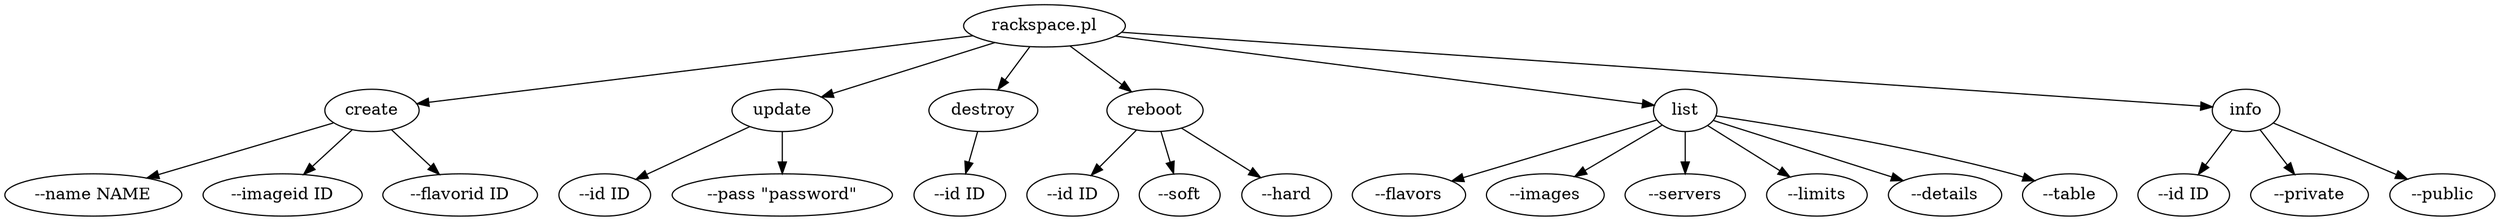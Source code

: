 digraph G {

  // rackspace COMMANDs:
  "rackspace.pl" -> "cmd_create";
  "rackspace.pl" -> "cmd_update";
  "rackspace.pl" -> "cmd_destroy";
  "rackspace.pl" -> "cmd_reboot";
  "rackspace.pl" -> "cmd_list";
  "rackspace.pl" -> "cmd_info";

  // rackspace REBOOT --opts
  "cmd_reboot" -> "cmd_reboot_opt_id";
  "cmd_reboot" -> "cmd_reboot_opt_soft";
  "cmd_reboot" -> "cmd_reboot_opt_hard";

  // rackspace DESTROY --opts
  "cmd_destroy" -> "cmd_destroy_opt_id";

  // rackspace CREATE --opts
  "cmd_create" -> "cmd_create_opt_name";
  "cmd_create" -> "cmd_create_opt_imageid";
  "cmd_create" -> "cmd_create_opt_flavorid";

  // rackspace UPDATE --opts
  "cmd_update" -> "cmd_update_opt_id";
  "cmd_update" -> "cmd_update_opt_adminpass";

  // rackspace LIST --opts
  "cmd_list" -> "cmd_list_flavors";
  "cmd_list" -> "cmd_list_images";
  "cmd_list" -> "cmd_list_servers";
  "cmd_list" -> "cmd_list_limits";
  "cmd_list" -> "cmd_list_opt_details";
  "cmd_list" -> "cmd_list_opt_table";

  // rackspace INFO --opts
  "cmd_info" -> "cmd_info_id";
  "cmd_info" -> "cmd_info_private";
  "cmd_info" -> "cmd_info_public";

  cmd_create [label="create"];
  cmd_update [label="update"];
  cmd_destroy [label="destroy"];
  cmd_reboot [label="reboot"];
  cmd_list [label="list"];
  cmd_info [label="info"];

  cmd_destroy_opt_id [label="--id ID"];

  cmd_reboot_opt_id [label="--id ID"];
  cmd_reboot_opt_soft [label="--soft"];
  cmd_reboot_opt_hard [label="--hard"];

  cmd_create_opt_name [label="--name NAME"];
  cmd_create_opt_imageid [label="--imageid ID"];
  cmd_create_opt_flavorid [label="--flavorid ID"];

  cmd_update_opt_id [label="--id ID"];
  cmd_update_opt_adminpass [label="--pass \"password\""];

  cmd_list_flavors [label="--flavors"];
  cmd_list_images [label="--images"];
  cmd_list_servers [label="--servers"];
  cmd_list_limits [label="--limits"];
  cmd_list_opt_details [label="--details"];
  cmd_list_opt_table [label="--table"];

  cmd_info_id [label="--id ID"];
  cmd_info_private [label="--private"];
  cmd_info_public [label="--public"];

}
